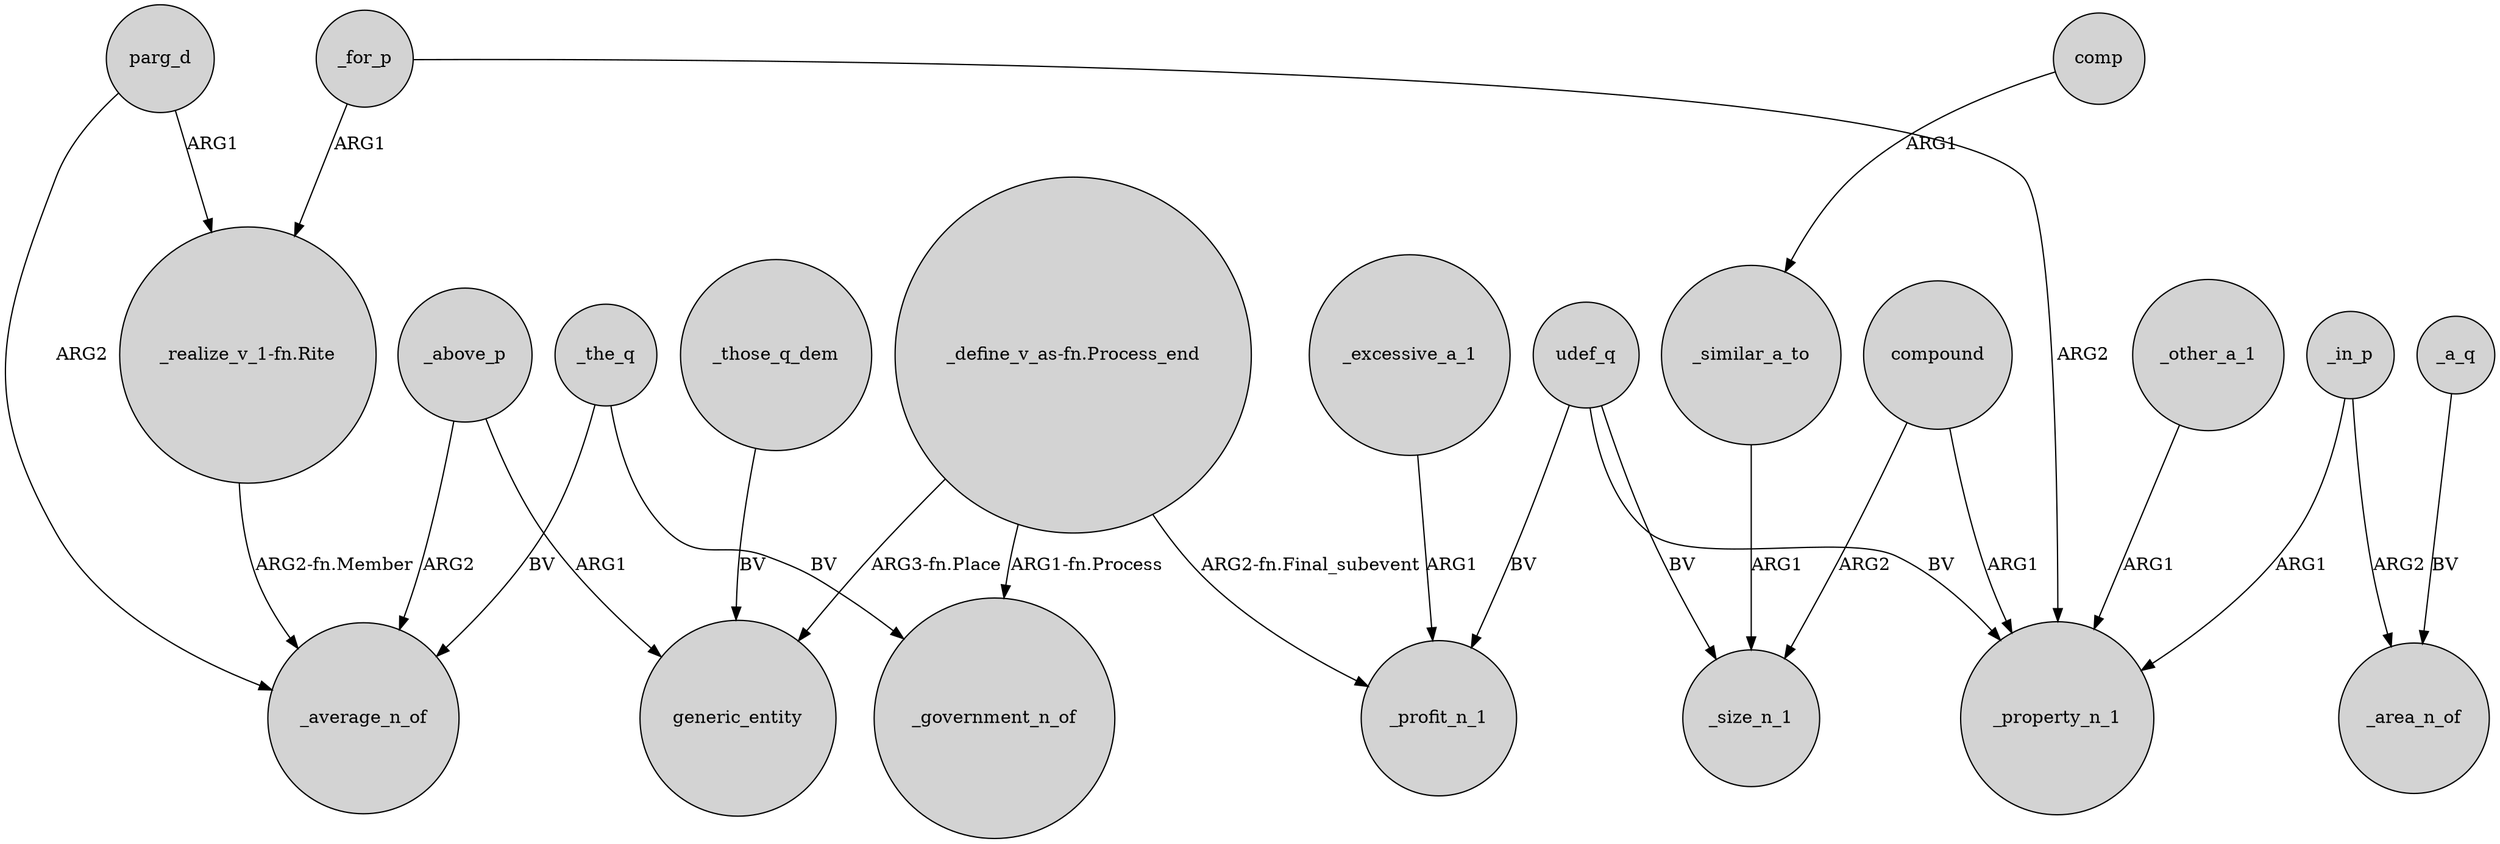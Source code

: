 digraph {
	node [shape=circle style=filled]
	parg_d -> "_realize_v_1-fn.Rite" [label=ARG1]
	udef_q -> _size_n_1 [label=BV]
	_those_q_dem -> generic_entity [label=BV]
	parg_d -> _average_n_of [label=ARG2]
	_in_p -> _property_n_1 [label=ARG1]
	_the_q -> _average_n_of [label=BV]
	_similar_a_to -> _size_n_1 [label=ARG1]
	_above_p -> _average_n_of [label=ARG2]
	"_realize_v_1-fn.Rite" -> _average_n_of [label="ARG2-fn.Member"]
	"_define_v_as-fn.Process_end" -> generic_entity [label="ARG3-fn.Place"]
	udef_q -> _profit_n_1 [label=BV]
	_a_q -> _area_n_of [label=BV]
	compound -> _size_n_1 [label=ARG2]
	compound -> _property_n_1 [label=ARG1]
	_in_p -> _area_n_of [label=ARG2]
	comp -> _similar_a_to [label=ARG1]
	"_define_v_as-fn.Process_end" -> _government_n_of [label="ARG1-fn.Process"]
	udef_q -> _property_n_1 [label=BV]
	_the_q -> _government_n_of [label=BV]
	"_define_v_as-fn.Process_end" -> _profit_n_1 [label="ARG2-fn.Final_subevent"]
	_above_p -> generic_entity [label=ARG1]
	_for_p -> "_realize_v_1-fn.Rite" [label=ARG1]
	_for_p -> _property_n_1 [label=ARG2]
	_excessive_a_1 -> _profit_n_1 [label=ARG1]
	_other_a_1 -> _property_n_1 [label=ARG1]
}

